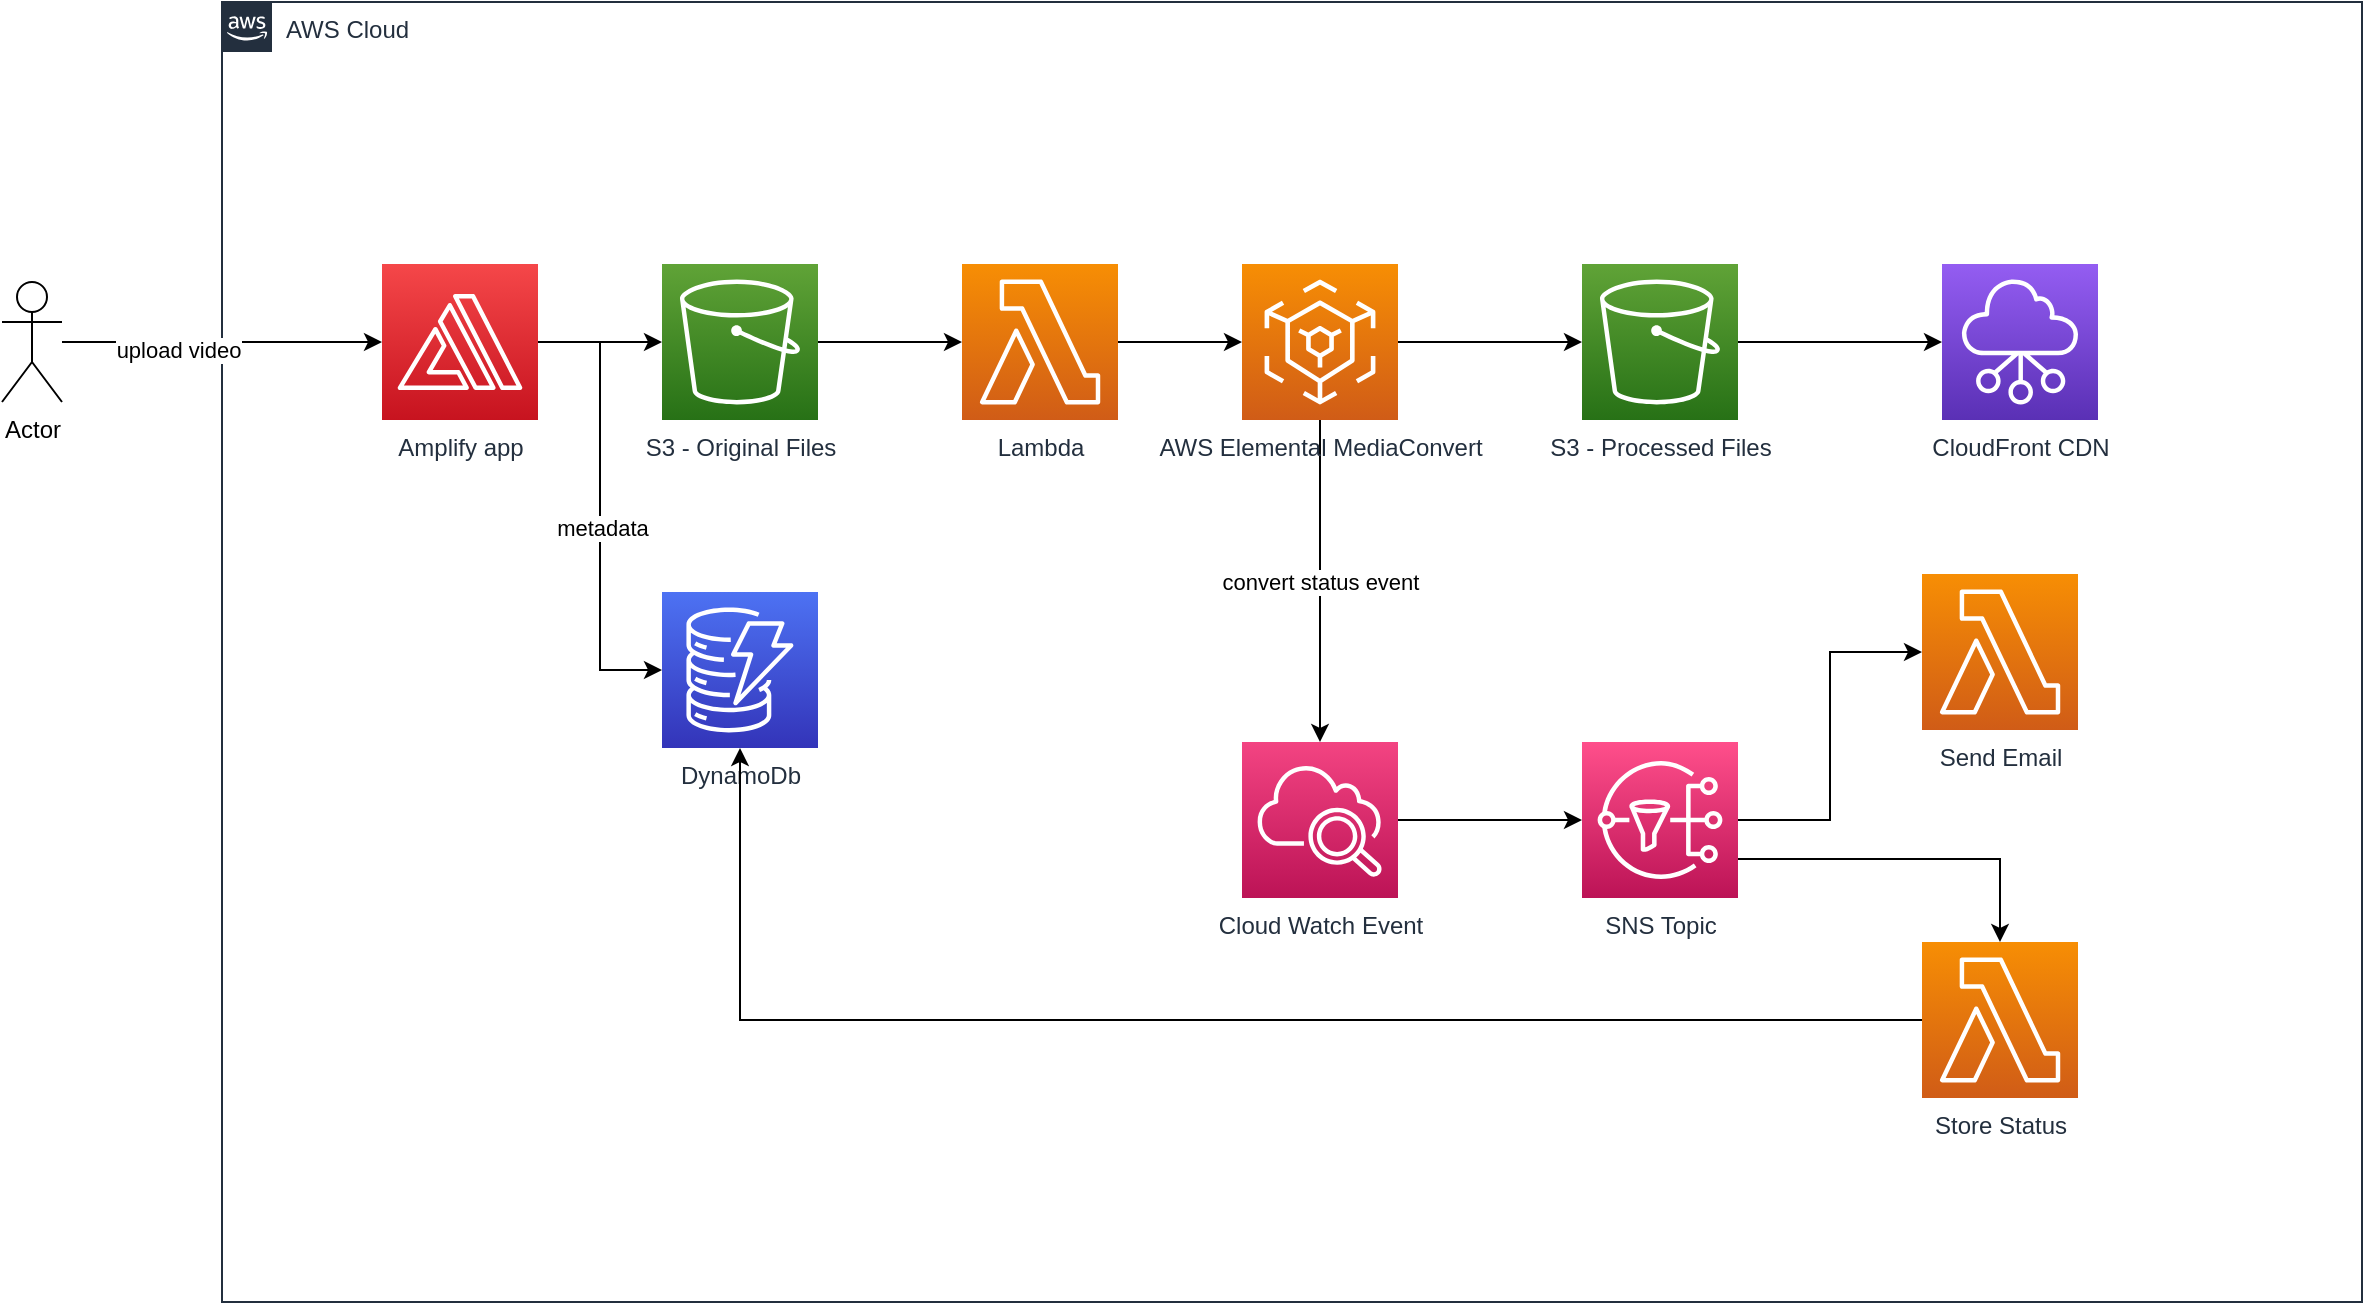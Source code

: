 <mxfile version="21.2.1" type="device">
  <diagram id="Ht1M8jgEwFfnCIfOTk4-" name="Page-1">
    <mxGraphModel dx="2603" dy="796" grid="1" gridSize="10" guides="1" tooltips="1" connect="1" arrows="1" fold="1" page="1" pageScale="1" pageWidth="1169" pageHeight="827" math="0" shadow="0">
      <root>
        <mxCell id="0" />
        <mxCell id="1" parent="0" />
        <mxCell id="UEzPUAAOIrF-is8g5C7q-74" value="AWS Cloud" style="points=[[0,0],[0.25,0],[0.5,0],[0.75,0],[1,0],[1,0.25],[1,0.5],[1,0.75],[1,1],[0.75,1],[0.5,1],[0.25,1],[0,1],[0,0.75],[0,0.5],[0,0.25]];outlineConnect=0;gradientColor=none;html=1;whiteSpace=wrap;fontSize=12;fontStyle=0;shape=mxgraph.aws4.group;grIcon=mxgraph.aws4.group_aws_cloud_alt;strokeColor=#232F3E;fillColor=none;verticalAlign=top;align=left;spacingLeft=30;fontColor=#232F3E;dashed=0;labelBackgroundColor=#ffffff;container=1;pointerEvents=0;collapsible=0;recursiveResize=0;" parent="1" vertex="1">
          <mxGeometry x="50" y="80" width="1070" height="650" as="geometry" />
        </mxCell>
        <mxCell id="NF-8zC4EyFDO2z1iHpi0-11" style="edgeStyle=orthogonalEdgeStyle;rounded=0;orthogonalLoop=1;jettySize=auto;html=1;entryX=0;entryY=0.5;entryDx=0;entryDy=0;entryPerimeter=0;" edge="1" parent="UEzPUAAOIrF-is8g5C7q-74" source="NF-8zC4EyFDO2z1iHpi0-1" target="NF-8zC4EyFDO2z1iHpi0-10">
          <mxGeometry relative="1" as="geometry" />
        </mxCell>
        <mxCell id="NF-8zC4EyFDO2z1iHpi0-1" value="S3 - Original Files" style="sketch=0;points=[[0,0,0],[0.25,0,0],[0.5,0,0],[0.75,0,0],[1,0,0],[0,1,0],[0.25,1,0],[0.5,1,0],[0.75,1,0],[1,1,0],[0,0.25,0],[0,0.5,0],[0,0.75,0],[1,0.25,0],[1,0.5,0],[1,0.75,0]];outlineConnect=0;fontColor=#232F3E;gradientColor=#60A337;gradientDirection=north;fillColor=#277116;strokeColor=#ffffff;dashed=0;verticalLabelPosition=bottom;verticalAlign=top;align=center;html=1;fontSize=12;fontStyle=0;aspect=fixed;shape=mxgraph.aws4.resourceIcon;resIcon=mxgraph.aws4.s3;" vertex="1" parent="UEzPUAAOIrF-is8g5C7q-74">
          <mxGeometry x="220" y="131" width="78" height="78" as="geometry" />
        </mxCell>
        <mxCell id="NF-8zC4EyFDO2z1iHpi0-9" style="edgeStyle=orthogonalEdgeStyle;rounded=0;orthogonalLoop=1;jettySize=auto;html=1;entryX=0;entryY=0.5;entryDx=0;entryDy=0;entryPerimeter=0;" edge="1" parent="UEzPUAAOIrF-is8g5C7q-74" source="NF-8zC4EyFDO2z1iHpi0-3" target="NF-8zC4EyFDO2z1iHpi0-1">
          <mxGeometry relative="1" as="geometry" />
        </mxCell>
        <mxCell id="NF-8zC4EyFDO2z1iHpi0-24" style="edgeStyle=orthogonalEdgeStyle;rounded=0;orthogonalLoop=1;jettySize=auto;html=1;entryX=0;entryY=0.5;entryDx=0;entryDy=0;entryPerimeter=0;" edge="1" parent="UEzPUAAOIrF-is8g5C7q-74" source="NF-8zC4EyFDO2z1iHpi0-3" target="NF-8zC4EyFDO2z1iHpi0-23">
          <mxGeometry relative="1" as="geometry" />
        </mxCell>
        <mxCell id="NF-8zC4EyFDO2z1iHpi0-28" value="metadata" style="edgeLabel;html=1;align=center;verticalAlign=middle;resizable=0;points=[];" vertex="1" connectable="0" parent="NF-8zC4EyFDO2z1iHpi0-24">
          <mxGeometry x="0.097" y="1" relative="1" as="geometry">
            <mxPoint as="offset" />
          </mxGeometry>
        </mxCell>
        <mxCell id="NF-8zC4EyFDO2z1iHpi0-3" value="Amplify app" style="sketch=0;points=[[0,0,0],[0.25,0,0],[0.5,0,0],[0.75,0,0],[1,0,0],[0,1,0],[0.25,1,0],[0.5,1,0],[0.75,1,0],[1,1,0],[0,0.25,0],[0,0.5,0],[0,0.75,0],[1,0.25,0],[1,0.5,0],[1,0.75,0]];outlineConnect=0;fontColor=#232F3E;gradientColor=#F54749;gradientDirection=north;fillColor=#C7131F;strokeColor=#ffffff;dashed=0;verticalLabelPosition=bottom;verticalAlign=top;align=center;html=1;fontSize=12;fontStyle=0;aspect=fixed;shape=mxgraph.aws4.resourceIcon;resIcon=mxgraph.aws4.amplify;" vertex="1" parent="UEzPUAAOIrF-is8g5C7q-74">
          <mxGeometry x="80" y="131" width="78" height="78" as="geometry" />
        </mxCell>
        <mxCell id="NF-8zC4EyFDO2z1iHpi0-8" value="CloudFront CDN" style="sketch=0;points=[[0,0,0],[0.25,0,0],[0.5,0,0],[0.75,0,0],[1,0,0],[0,1,0],[0.25,1,0],[0.5,1,0],[0.75,1,0],[1,1,0],[0,0.25,0],[0,0.5,0],[0,0.75,0],[1,0.25,0],[1,0.5,0],[1,0.75,0]];outlineConnect=0;fontColor=#232F3E;gradientColor=#945DF2;gradientDirection=north;fillColor=#5A30B5;strokeColor=#ffffff;dashed=0;verticalLabelPosition=bottom;verticalAlign=top;align=center;html=1;fontSize=12;fontStyle=0;aspect=fixed;shape=mxgraph.aws4.resourceIcon;resIcon=mxgraph.aws4.networking_and_content_delivery;" vertex="1" parent="UEzPUAAOIrF-is8g5C7q-74">
          <mxGeometry x="860" y="131" width="78" height="78" as="geometry" />
        </mxCell>
        <mxCell id="NF-8zC4EyFDO2z1iHpi0-15" style="edgeStyle=orthogonalEdgeStyle;rounded=0;orthogonalLoop=1;jettySize=auto;html=1;entryX=0;entryY=0.5;entryDx=0;entryDy=0;entryPerimeter=0;" edge="1" parent="UEzPUAAOIrF-is8g5C7q-74" source="NF-8zC4EyFDO2z1iHpi0-10" target="NF-8zC4EyFDO2z1iHpi0-14">
          <mxGeometry relative="1" as="geometry" />
        </mxCell>
        <mxCell id="NF-8zC4EyFDO2z1iHpi0-10" value="Lambda" style="sketch=0;points=[[0,0,0],[0.25,0,0],[0.5,0,0],[0.75,0,0],[1,0,0],[0,1,0],[0.25,1,0],[0.5,1,0],[0.75,1,0],[1,1,0],[0,0.25,0],[0,0.5,0],[0,0.75,0],[1,0.25,0],[1,0.5,0],[1,0.75,0]];outlineConnect=0;fontColor=#232F3E;gradientColor=#F78E04;gradientDirection=north;fillColor=#D05C17;strokeColor=#ffffff;dashed=0;verticalLabelPosition=bottom;verticalAlign=top;align=center;html=1;fontSize=12;fontStyle=0;aspect=fixed;shape=mxgraph.aws4.resourceIcon;resIcon=mxgraph.aws4.lambda;" vertex="1" parent="UEzPUAAOIrF-is8g5C7q-74">
          <mxGeometry x="370" y="131" width="78" height="78" as="geometry" />
        </mxCell>
        <mxCell id="NF-8zC4EyFDO2z1iHpi0-17" style="edgeStyle=orthogonalEdgeStyle;rounded=0;orthogonalLoop=1;jettySize=auto;html=1;" edge="1" parent="UEzPUAAOIrF-is8g5C7q-74" source="NF-8zC4EyFDO2z1iHpi0-14" target="NF-8zC4EyFDO2z1iHpi0-16">
          <mxGeometry relative="1" as="geometry" />
        </mxCell>
        <mxCell id="NF-8zC4EyFDO2z1iHpi0-20" value="convert status event" style="edgeStyle=orthogonalEdgeStyle;rounded=0;orthogonalLoop=1;jettySize=auto;html=1;entryX=0.5;entryY=0;entryDx=0;entryDy=0;entryPerimeter=0;" edge="1" parent="UEzPUAAOIrF-is8g5C7q-74" source="NF-8zC4EyFDO2z1iHpi0-14" target="NF-8zC4EyFDO2z1iHpi0-19">
          <mxGeometry relative="1" as="geometry">
            <Array as="points">
              <mxPoint x="549" y="310" />
            </Array>
          </mxGeometry>
        </mxCell>
        <mxCell id="NF-8zC4EyFDO2z1iHpi0-14" value="AWS Elemental MediaConvert" style="sketch=0;points=[[0,0,0],[0.25,0,0],[0.5,0,0],[0.75,0,0],[1,0,0],[0,1,0],[0.25,1,0],[0.5,1,0],[0.75,1,0],[1,1,0],[0,0.25,0],[0,0.5,0],[0,0.75,0],[1,0.25,0],[1,0.5,0],[1,0.75,0]];outlineConnect=0;fontColor=#232F3E;gradientColor=#F78E04;gradientDirection=north;fillColor=#D05C17;strokeColor=#ffffff;dashed=0;verticalLabelPosition=bottom;verticalAlign=top;align=center;html=1;fontSize=12;fontStyle=0;aspect=fixed;shape=mxgraph.aws4.resourceIcon;resIcon=mxgraph.aws4.elemental_mediaconvert;" vertex="1" parent="UEzPUAAOIrF-is8g5C7q-74">
          <mxGeometry x="510" y="131" width="78" height="78" as="geometry" />
        </mxCell>
        <mxCell id="NF-8zC4EyFDO2z1iHpi0-18" style="edgeStyle=orthogonalEdgeStyle;rounded=0;orthogonalLoop=1;jettySize=auto;html=1;entryX=0;entryY=0.5;entryDx=0;entryDy=0;entryPerimeter=0;" edge="1" parent="UEzPUAAOIrF-is8g5C7q-74" source="NF-8zC4EyFDO2z1iHpi0-16" target="NF-8zC4EyFDO2z1iHpi0-8">
          <mxGeometry relative="1" as="geometry" />
        </mxCell>
        <mxCell id="NF-8zC4EyFDO2z1iHpi0-16" value="S3 - Processed Files" style="sketch=0;points=[[0,0,0],[0.25,0,0],[0.5,0,0],[0.75,0,0],[1,0,0],[0,1,0],[0.25,1,0],[0.5,1,0],[0.75,1,0],[1,1,0],[0,0.25,0],[0,0.5,0],[0,0.75,0],[1,0.25,0],[1,0.5,0],[1,0.75,0]];outlineConnect=0;fontColor=#232F3E;gradientColor=#60A337;gradientDirection=north;fillColor=#277116;strokeColor=#ffffff;dashed=0;verticalLabelPosition=bottom;verticalAlign=top;align=center;html=1;fontSize=12;fontStyle=0;aspect=fixed;shape=mxgraph.aws4.resourceIcon;resIcon=mxgraph.aws4.s3;" vertex="1" parent="UEzPUAAOIrF-is8g5C7q-74">
          <mxGeometry x="680" y="131" width="78" height="78" as="geometry" />
        </mxCell>
        <mxCell id="NF-8zC4EyFDO2z1iHpi0-30" style="edgeStyle=orthogonalEdgeStyle;rounded=0;orthogonalLoop=1;jettySize=auto;html=1;entryX=0;entryY=0.5;entryDx=0;entryDy=0;entryPerimeter=0;" edge="1" parent="UEzPUAAOIrF-is8g5C7q-74" source="NF-8zC4EyFDO2z1iHpi0-19" target="NF-8zC4EyFDO2z1iHpi0-29">
          <mxGeometry relative="1" as="geometry" />
        </mxCell>
        <mxCell id="NF-8zC4EyFDO2z1iHpi0-19" value="Cloud Watch Event" style="sketch=0;points=[[0,0,0],[0.25,0,0],[0.5,0,0],[0.75,0,0],[1,0,0],[0,1,0],[0.25,1,0],[0.5,1,0],[0.75,1,0],[1,1,0],[0,0.25,0],[0,0.5,0],[0,0.75,0],[1,0.25,0],[1,0.5,0],[1,0.75,0]];points=[[0,0,0],[0.25,0,0],[0.5,0,0],[0.75,0,0],[1,0,0],[0,1,0],[0.25,1,0],[0.5,1,0],[0.75,1,0],[1,1,0],[0,0.25,0],[0,0.5,0],[0,0.75,0],[1,0.25,0],[1,0.5,0],[1,0.75,0]];outlineConnect=0;fontColor=#232F3E;gradientColor=#F34482;gradientDirection=north;fillColor=#BC1356;strokeColor=#ffffff;dashed=0;verticalLabelPosition=bottom;verticalAlign=top;align=center;html=1;fontSize=12;fontStyle=0;aspect=fixed;shape=mxgraph.aws4.resourceIcon;resIcon=mxgraph.aws4.cloudwatch_2;" vertex="1" parent="UEzPUAAOIrF-is8g5C7q-74">
          <mxGeometry x="510" y="370" width="78" height="78" as="geometry" />
        </mxCell>
        <mxCell id="NF-8zC4EyFDO2z1iHpi0-21" value="Send Email" style="sketch=0;points=[[0,0,0],[0.25,0,0],[0.5,0,0],[0.75,0,0],[1,0,0],[0,1,0],[0.25,1,0],[0.5,1,0],[0.75,1,0],[1,1,0],[0,0.25,0],[0,0.5,0],[0,0.75,0],[1,0.25,0],[1,0.5,0],[1,0.75,0]];outlineConnect=0;fontColor=#232F3E;gradientColor=#F78E04;gradientDirection=north;fillColor=#D05C17;strokeColor=#ffffff;dashed=0;verticalLabelPosition=bottom;verticalAlign=top;align=center;html=1;fontSize=12;fontStyle=0;aspect=fixed;shape=mxgraph.aws4.resourceIcon;resIcon=mxgraph.aws4.lambda;" vertex="1" parent="UEzPUAAOIrF-is8g5C7q-74">
          <mxGeometry x="850" y="286" width="78" height="78" as="geometry" />
        </mxCell>
        <mxCell id="NF-8zC4EyFDO2z1iHpi0-23" value="DynamoDb" style="sketch=0;points=[[0,0,0],[0.25,0,0],[0.5,0,0],[0.75,0,0],[1,0,0],[0,1,0],[0.25,1,0],[0.5,1,0],[0.75,1,0],[1,1,0],[0,0.25,0],[0,0.5,0],[0,0.75,0],[1,0.25,0],[1,0.5,0],[1,0.75,0]];outlineConnect=0;fontColor=#232F3E;gradientColor=#4D72F3;gradientDirection=north;fillColor=#3334B9;strokeColor=#ffffff;dashed=0;verticalLabelPosition=bottom;verticalAlign=top;align=center;html=1;fontSize=12;fontStyle=0;aspect=fixed;shape=mxgraph.aws4.resourceIcon;resIcon=mxgraph.aws4.dynamodb;" vertex="1" parent="UEzPUAAOIrF-is8g5C7q-74">
          <mxGeometry x="220" y="295" width="78" height="78" as="geometry" />
        </mxCell>
        <mxCell id="NF-8zC4EyFDO2z1iHpi0-31" style="edgeStyle=orthogonalEdgeStyle;rounded=0;orthogonalLoop=1;jettySize=auto;html=1;entryX=0;entryY=0.5;entryDx=0;entryDy=0;entryPerimeter=0;" edge="1" parent="UEzPUAAOIrF-is8g5C7q-74" source="NF-8zC4EyFDO2z1iHpi0-29" target="NF-8zC4EyFDO2z1iHpi0-21">
          <mxGeometry relative="1" as="geometry" />
        </mxCell>
        <mxCell id="NF-8zC4EyFDO2z1iHpi0-33" style="edgeStyle=orthogonalEdgeStyle;rounded=0;orthogonalLoop=1;jettySize=auto;html=1;exitX=1;exitY=0.75;exitDx=0;exitDy=0;exitPerimeter=0;entryX=0.5;entryY=0;entryDx=0;entryDy=0;entryPerimeter=0;" edge="1" parent="UEzPUAAOIrF-is8g5C7q-74" source="NF-8zC4EyFDO2z1iHpi0-29" target="NF-8zC4EyFDO2z1iHpi0-32">
          <mxGeometry relative="1" as="geometry" />
        </mxCell>
        <mxCell id="NF-8zC4EyFDO2z1iHpi0-29" value="SNS Topic" style="sketch=0;points=[[0,0,0],[0.25,0,0],[0.5,0,0],[0.75,0,0],[1,0,0],[0,1,0],[0.25,1,0],[0.5,1,0],[0.75,1,0],[1,1,0],[0,0.25,0],[0,0.5,0],[0,0.75,0],[1,0.25,0],[1,0.5,0],[1,0.75,0]];outlineConnect=0;fontColor=#232F3E;gradientColor=#FF4F8B;gradientDirection=north;fillColor=#BC1356;strokeColor=#ffffff;dashed=0;verticalLabelPosition=bottom;verticalAlign=top;align=center;html=1;fontSize=12;fontStyle=0;aspect=fixed;shape=mxgraph.aws4.resourceIcon;resIcon=mxgraph.aws4.sns;" vertex="1" parent="UEzPUAAOIrF-is8g5C7q-74">
          <mxGeometry x="680" y="370" width="78" height="78" as="geometry" />
        </mxCell>
        <mxCell id="NF-8zC4EyFDO2z1iHpi0-34" style="edgeStyle=orthogonalEdgeStyle;rounded=0;orthogonalLoop=1;jettySize=auto;html=1;" edge="1" parent="UEzPUAAOIrF-is8g5C7q-74" source="NF-8zC4EyFDO2z1iHpi0-32" target="NF-8zC4EyFDO2z1iHpi0-23">
          <mxGeometry relative="1" as="geometry" />
        </mxCell>
        <mxCell id="NF-8zC4EyFDO2z1iHpi0-32" value="Store Status" style="sketch=0;points=[[0,0,0],[0.25,0,0],[0.5,0,0],[0.75,0,0],[1,0,0],[0,1,0],[0.25,1,0],[0.5,1,0],[0.75,1,0],[1,1,0],[0,0.25,0],[0,0.5,0],[0,0.75,0],[1,0.25,0],[1,0.5,0],[1,0.75,0]];outlineConnect=0;fontColor=#232F3E;gradientColor=#F78E04;gradientDirection=north;fillColor=#D05C17;strokeColor=#ffffff;dashed=0;verticalLabelPosition=bottom;verticalAlign=top;align=center;html=1;fontSize=12;fontStyle=0;aspect=fixed;shape=mxgraph.aws4.resourceIcon;resIcon=mxgraph.aws4.lambda;" vertex="1" parent="UEzPUAAOIrF-is8g5C7q-74">
          <mxGeometry x="850" y="470" width="78" height="78" as="geometry" />
        </mxCell>
        <mxCell id="NF-8zC4EyFDO2z1iHpi0-4" style="edgeStyle=orthogonalEdgeStyle;rounded=0;orthogonalLoop=1;jettySize=auto;html=1;entryX=0;entryY=0.5;entryDx=0;entryDy=0;entryPerimeter=0;" edge="1" parent="1" source="NF-8zC4EyFDO2z1iHpi0-2" target="NF-8zC4EyFDO2z1iHpi0-3">
          <mxGeometry relative="1" as="geometry" />
        </mxCell>
        <mxCell id="NF-8zC4EyFDO2z1iHpi0-5" value="upload video" style="edgeLabel;html=1;align=center;verticalAlign=middle;resizable=0;points=[];" vertex="1" connectable="0" parent="NF-8zC4EyFDO2z1iHpi0-4">
          <mxGeometry x="-0.275" y="-4" relative="1" as="geometry">
            <mxPoint as="offset" />
          </mxGeometry>
        </mxCell>
        <mxCell id="NF-8zC4EyFDO2z1iHpi0-2" value="Actor" style="shape=umlActor;verticalLabelPosition=bottom;verticalAlign=top;html=1;outlineConnect=0;" vertex="1" parent="1">
          <mxGeometry x="-60" y="220" width="30" height="60" as="geometry" />
        </mxCell>
      </root>
    </mxGraphModel>
  </diagram>
</mxfile>
